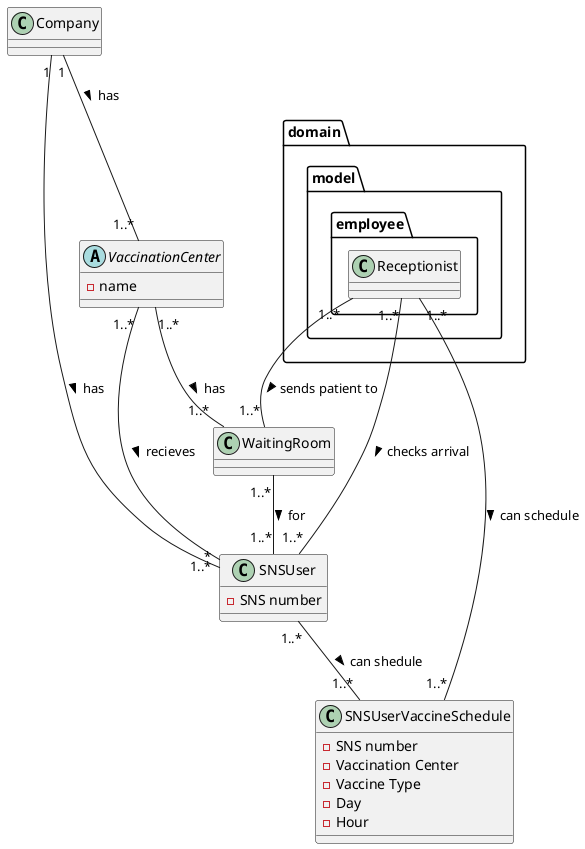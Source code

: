 @startuml

'class enumeration
class WaitingRoom
class SNSUserVaccineSchedule

package domain.model.employee {
class Receptionist
}

'class componets
class SNSUser {
-SNS number
}

class Company {
}

class SNSUserVaccineSchedule {
- SNS number
- Vaccination Center
- Vaccine Type
- Day
- Hour
}

abstract VaccinationCenter {
-name
}
'class relation

Receptionist "1..*" -- "1..*" SNSUserVaccineSchedule : can schedule >
Receptionist "1..*" -- "1..*" SNSUser : checks arrival >
Receptionist "1..*" -- "1..*" WaitingRoom : sends patient to >

VaccinationCenter "1..*" -- "1..*" SNSUser : recieves >
VaccinationCenter "1..*" -- "1..*" WaitingRoom : has >

Company "1" -- "1..*" VaccinationCenter : has >
Company "1" -- "*" SNSUser : has >

SNSUser "1..*" -- "1..*" SNSUserVaccineSchedule : can shedule >

WaitingRoom "1..*" -- "1..*" SNSUser : for >

@enduml